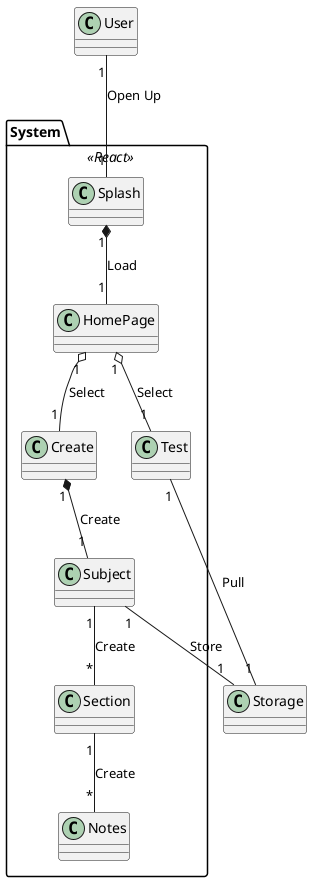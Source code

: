 @startuml

Class User
package System <<React>> {
Class Splash
Class HomePage
Class Create
Class Subject
Class Section
Class Notes
Class Test
}
Class Storage

User"1" -- "1"Splash : Open Up 
Splash"1" *-- "1"HomePage : Load
HomePage"1" o-- "1"Create : Select
HomePage"1" o-- "1"Test : Select
Create"1" *-- "1"Subject : Create
Subject"1" -- "*"Section : Create
Section"1" -- "*"Notes : Create
Subject"1" -- "1"Storage : Store

Test"1" -- "1"Storage : Pull




@enduml